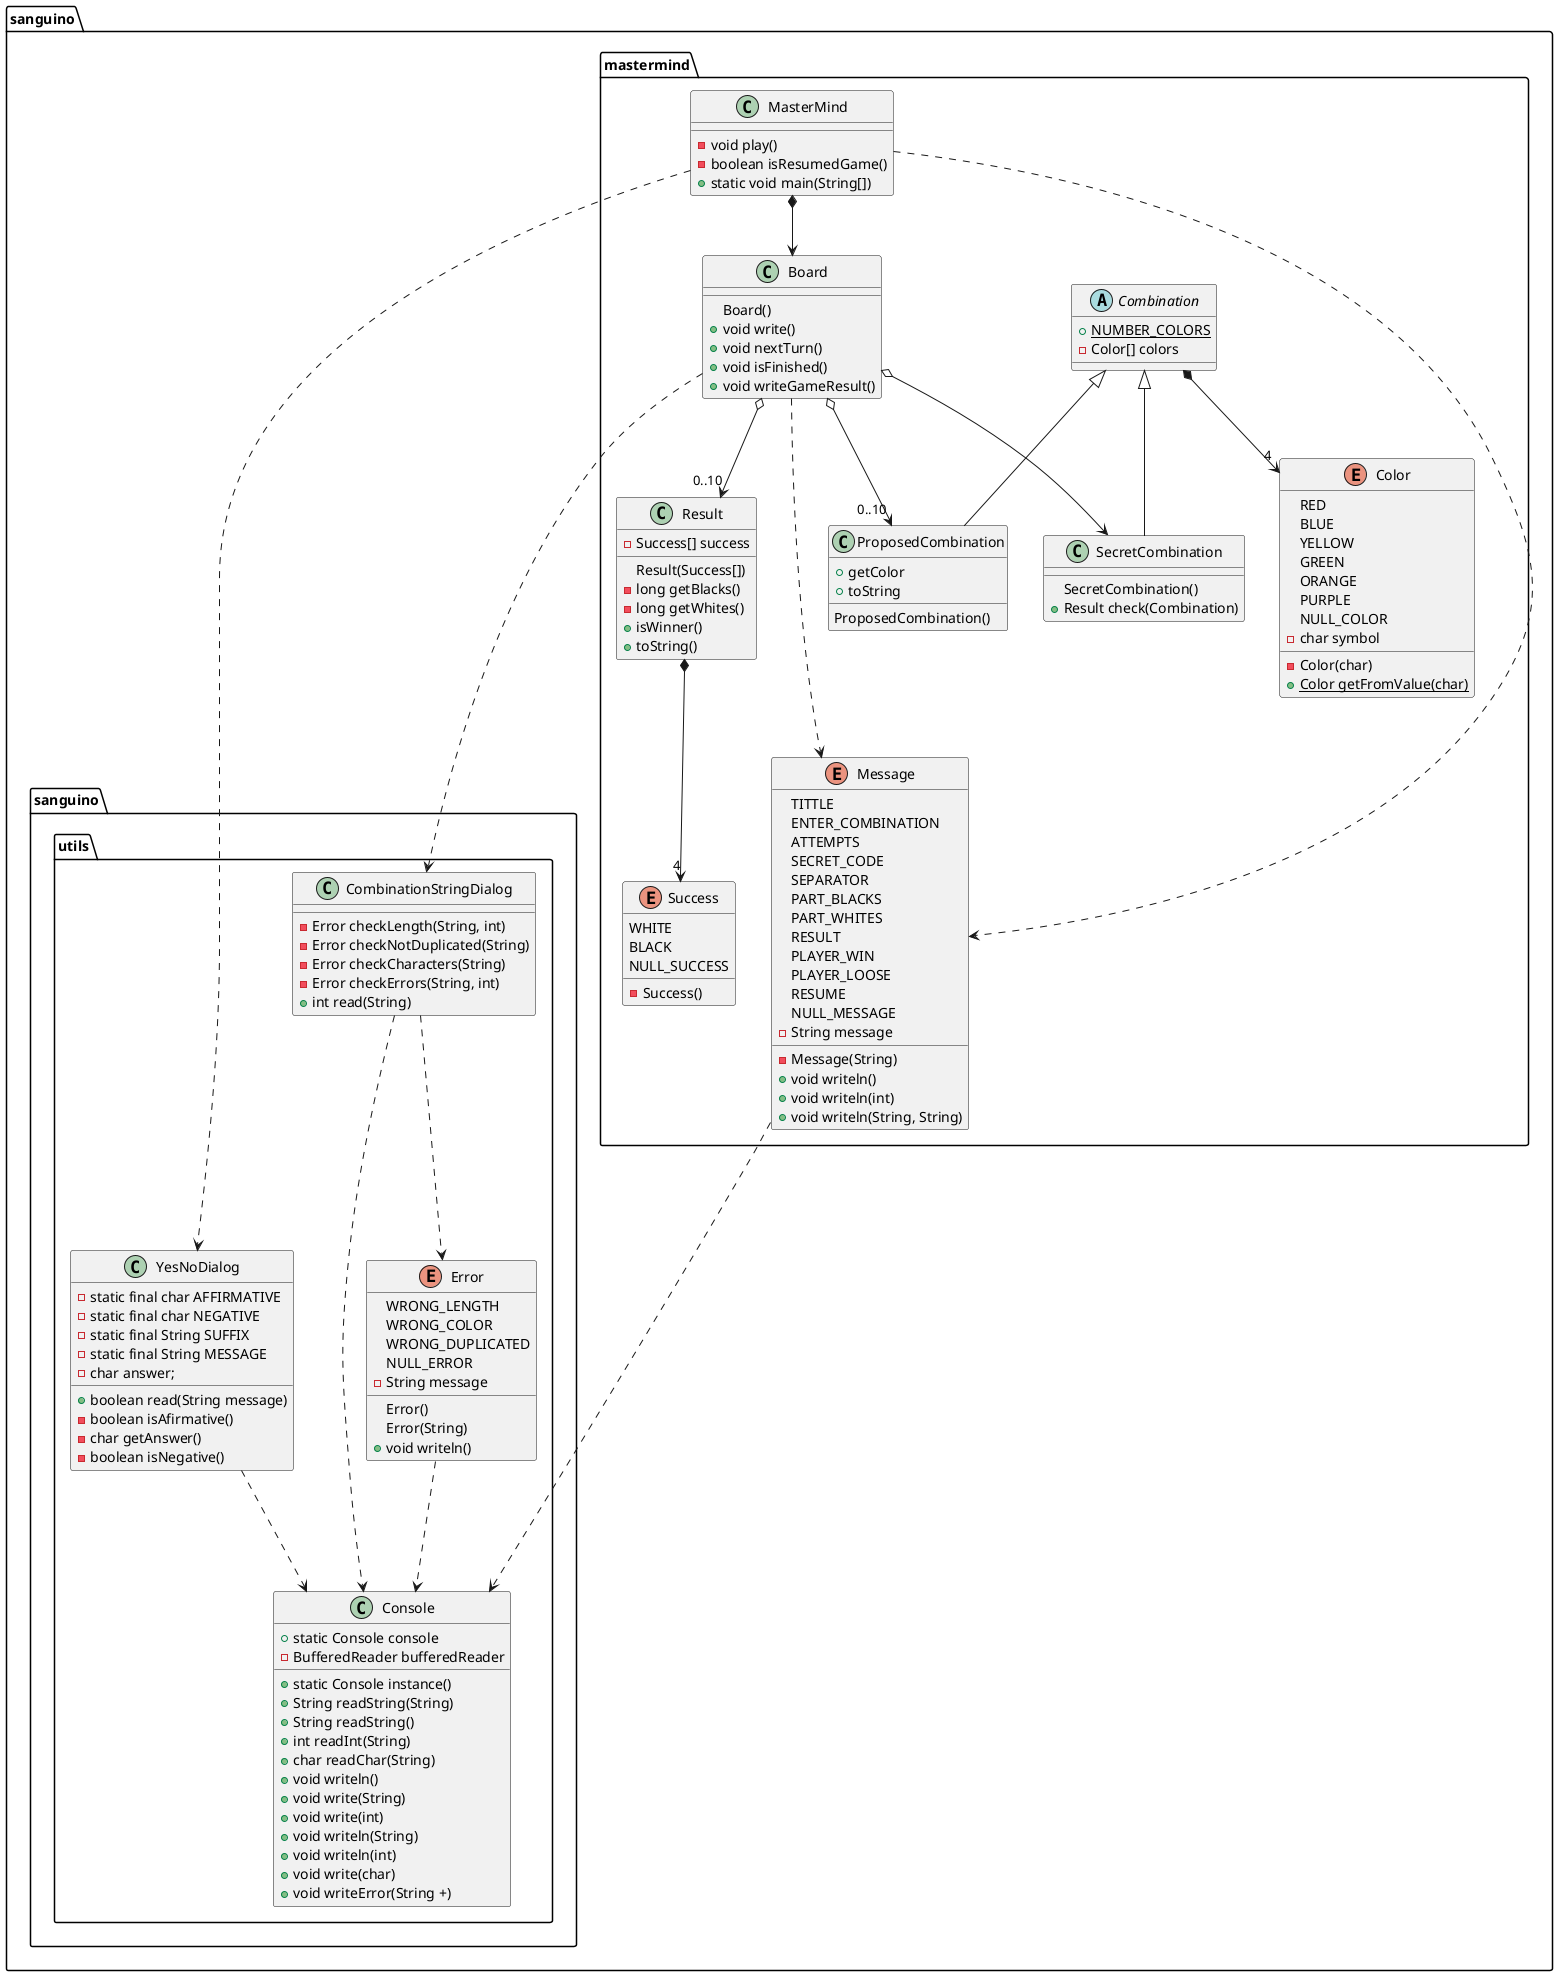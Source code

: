 @startuml mastermindClases
namespace sanguino.mastermind {

    class MasterMind{
	    - void play()
	    - boolean isResumedGame()
	    + static void main(String[])
    }

    class Board {
        Board()
        + void write()
        + void nextTurn()
        + void isFinished()
        + void writeGameResult()
    }

    abstract class Combination {
        + {static} NUMBER_COLORS
        - Color[] colors
    }

    class ProposedCombination extends Combination {
        ProposedCombination()
        + getColor
        + toString
    }

    class SecretCombination extends Combination {
        SecretCombination()
        + Result check(Combination)
    }

    class Result {
        - Success[] success
        Result(Success[])
        - long getBlacks()
        - long getWhites()
        + isWinner()
        + toString()
    }

    enum Color {
        RED
        BLUE
        YELLOW
        GREEN
        ORANGE
        PURPLE
        NULL_COLOR
        - char symbol
        - Color(char)
        + {static} Color getFromValue(char)
    }

    enum Success {
        WHITE
        BLACK
        NULL_SUCCESS
        - Success()
    }

    enum Message {
        TITTLE
        ENTER_COMBINATION
        ATTEMPTS
        SECRET_CODE
        SEPARATOR
        PART_BLACKS
        PART_WHITES
        RESULT
        PLAYER_WIN
        PLAYER_LOOSE
        RESUME
        NULL_MESSAGE
        - String message
        - Message(String)
        + void writeln()
        + void writeln(int)
        + void writeln(String, String)
    }

    MasterMind *-down-> Board
    Board o-down-> "0..10" ProposedCombination
    Board o-down-> SecretCombination
    Board o-down-> "0..10" Result
    Combination *-down-> "4" Color
    Result *-down-> "4" Success
    MasterMind .-down-> Message
    Board .-down-> Message
}

namespace sanguino.sanguino.utils {

    class Console {
        + static Console console
        + static Console instance()
        - BufferedReader bufferedReader
        + String readString(String)
        + String readString()
        + int readInt(String)
        + char readChar(String)
        + void writeln()
        + void write(String)
        + void write(int)
        + void writeln(String)
        + void writeln(int)
        + void write(char)
        + void writeError(String +)
    }

    class CombinationStringDialog { 
        - Error checkLength(String, int)
        - Error checkNotDuplicated(String)
        - Error checkCharacters(String)
        - Error checkErrors(String, int)
        + int read(String)
    }

    class YesNoDialog {
        - static final char AFFIRMATIVE
        - static final char NEGATIVE
        - static final String SUFFIX
        - static final String MESSAGE
        - char answer;
        + boolean read(String message)
        - boolean isAfirmative()
        - char getAnswer()
        - boolean isNegative()
    }

    enum Error {
        WRONG_LENGTH
        WRONG_COLOR
        WRONG_DUPLICATED
        NULL_ERROR
        - String message
        Error()
        Error(String)
        + void writeln()
    }

    YesNoDialog .-down-> Console
    CombinationStringDialog .-down-> Console
    CombinationStringDialog .-down-> Error
    Error .-down-> Console
}

sanguino.mastermind.Message .-down-> sanguino.sanguino.utils.Console
sanguino.mastermind.Board .-down-> sanguino.sanguino.utils.CombinationStringDialog
sanguino.mastermind.MasterMind .-down-> sanguino.sanguino.utils.YesNoDialog

@enduml